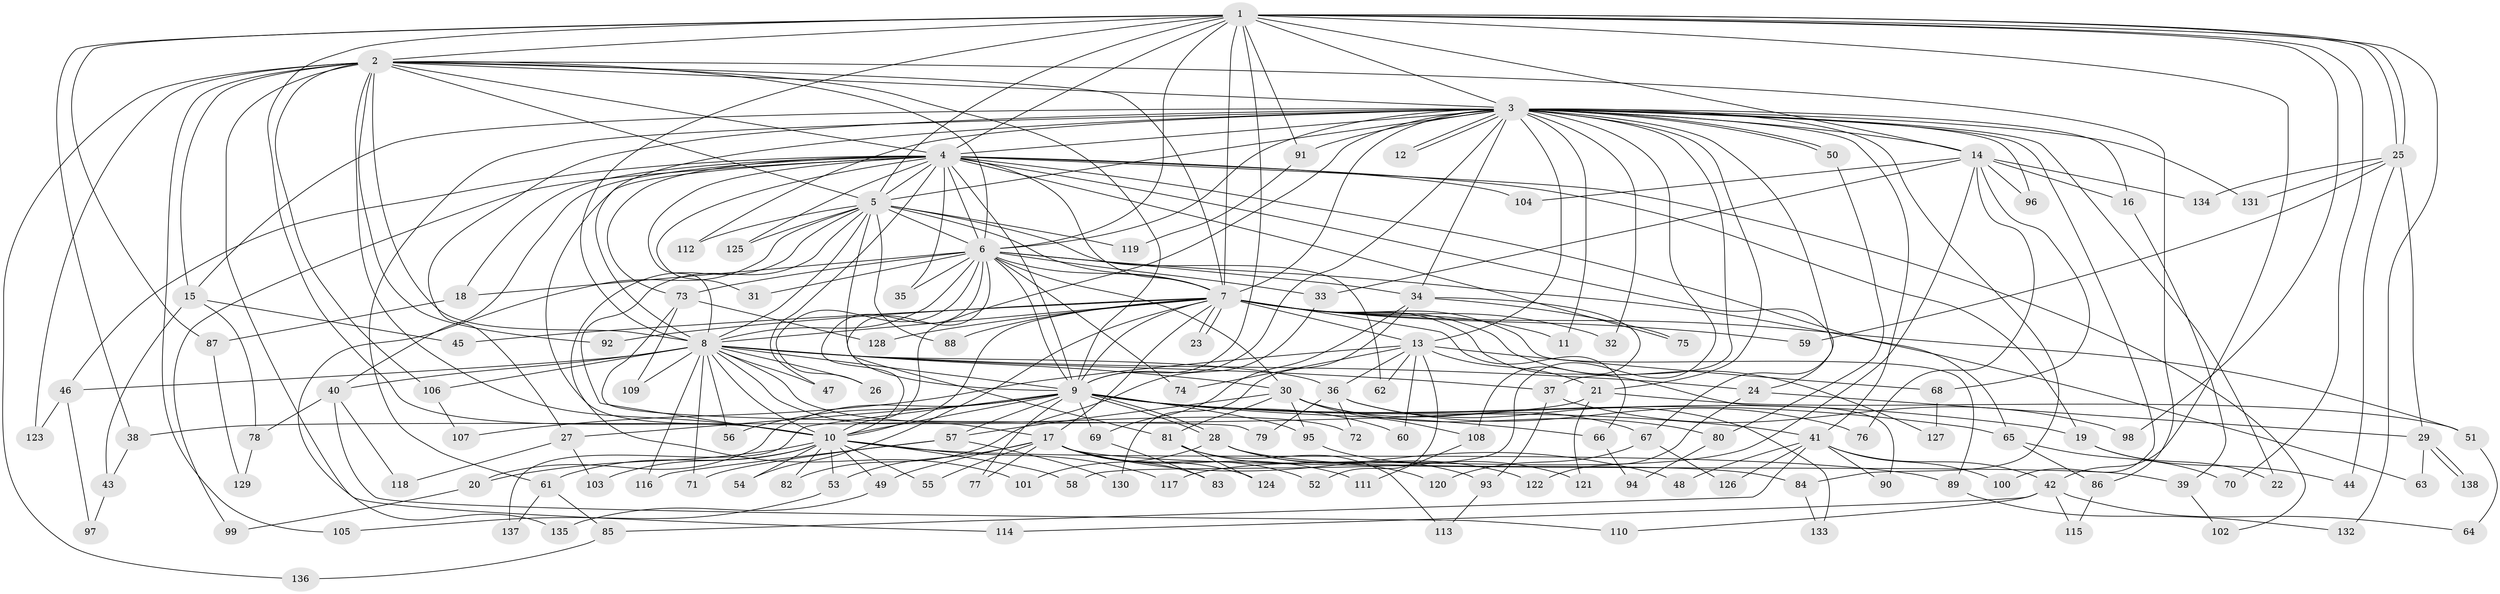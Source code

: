 // Generated by graph-tools (version 1.1) at 2025/25/03/09/25 03:25:50]
// undirected, 138 vertices, 301 edges
graph export_dot {
graph [start="1"]
  node [color=gray90,style=filled];
  1;
  2;
  3;
  4;
  5;
  6;
  7;
  8;
  9;
  10;
  11;
  12;
  13;
  14;
  15;
  16;
  17;
  18;
  19;
  20;
  21;
  22;
  23;
  24;
  25;
  26;
  27;
  28;
  29;
  30;
  31;
  32;
  33;
  34;
  35;
  36;
  37;
  38;
  39;
  40;
  41;
  42;
  43;
  44;
  45;
  46;
  47;
  48;
  49;
  50;
  51;
  52;
  53;
  54;
  55;
  56;
  57;
  58;
  59;
  60;
  61;
  62;
  63;
  64;
  65;
  66;
  67;
  68;
  69;
  70;
  71;
  72;
  73;
  74;
  75;
  76;
  77;
  78;
  79;
  80;
  81;
  82;
  83;
  84;
  85;
  86;
  87;
  88;
  89;
  90;
  91;
  92;
  93;
  94;
  95;
  96;
  97;
  98;
  99;
  100;
  101;
  102;
  103;
  104;
  105;
  106;
  107;
  108;
  109;
  110;
  111;
  112;
  113;
  114;
  115;
  116;
  117;
  118;
  119;
  120;
  121;
  122;
  123;
  124;
  125;
  126;
  127;
  128;
  129;
  130;
  131;
  132;
  133;
  134;
  135;
  136;
  137;
  138;
  1 -- 2;
  1 -- 3;
  1 -- 4;
  1 -- 5;
  1 -- 6;
  1 -- 7;
  1 -- 8;
  1 -- 9;
  1 -- 10;
  1 -- 14;
  1 -- 25;
  1 -- 25;
  1 -- 38;
  1 -- 42;
  1 -- 70;
  1 -- 87;
  1 -- 91;
  1 -- 98;
  1 -- 132;
  2 -- 3;
  2 -- 4;
  2 -- 5;
  2 -- 6;
  2 -- 7;
  2 -- 8;
  2 -- 9;
  2 -- 10;
  2 -- 15;
  2 -- 86;
  2 -- 92;
  2 -- 105;
  2 -- 106;
  2 -- 114;
  2 -- 123;
  2 -- 136;
  3 -- 4;
  3 -- 5;
  3 -- 6;
  3 -- 7;
  3 -- 8;
  3 -- 9;
  3 -- 10;
  3 -- 11;
  3 -- 12;
  3 -- 12;
  3 -- 13;
  3 -- 14;
  3 -- 15;
  3 -- 16;
  3 -- 21;
  3 -- 22;
  3 -- 27;
  3 -- 32;
  3 -- 34;
  3 -- 37;
  3 -- 41;
  3 -- 50;
  3 -- 50;
  3 -- 58;
  3 -- 61;
  3 -- 67;
  3 -- 84;
  3 -- 91;
  3 -- 96;
  3 -- 100;
  3 -- 112;
  3 -- 131;
  4 -- 5;
  4 -- 6;
  4 -- 7;
  4 -- 8;
  4 -- 9;
  4 -- 10;
  4 -- 18;
  4 -- 19;
  4 -- 24;
  4 -- 31;
  4 -- 35;
  4 -- 40;
  4 -- 46;
  4 -- 47;
  4 -- 65;
  4 -- 73;
  4 -- 75;
  4 -- 99;
  4 -- 102;
  4 -- 104;
  4 -- 125;
  5 -- 6;
  5 -- 7;
  5 -- 8;
  5 -- 9;
  5 -- 10;
  5 -- 62;
  5 -- 88;
  5 -- 101;
  5 -- 112;
  5 -- 119;
  5 -- 125;
  5 -- 135;
  6 -- 7;
  6 -- 8;
  6 -- 9;
  6 -- 10;
  6 -- 18;
  6 -- 26;
  6 -- 30;
  6 -- 31;
  6 -- 33;
  6 -- 34;
  6 -- 35;
  6 -- 63;
  6 -- 73;
  6 -- 74;
  6 -- 81;
  7 -- 8;
  7 -- 9;
  7 -- 10;
  7 -- 11;
  7 -- 13;
  7 -- 17;
  7 -- 23;
  7 -- 23;
  7 -- 32;
  7 -- 45;
  7 -- 51;
  7 -- 54;
  7 -- 59;
  7 -- 66;
  7 -- 88;
  7 -- 89;
  7 -- 90;
  7 -- 92;
  7 -- 127;
  7 -- 128;
  8 -- 9;
  8 -- 10;
  8 -- 17;
  8 -- 24;
  8 -- 26;
  8 -- 30;
  8 -- 36;
  8 -- 37;
  8 -- 40;
  8 -- 46;
  8 -- 47;
  8 -- 56;
  8 -- 71;
  8 -- 72;
  8 -- 106;
  8 -- 109;
  8 -- 116;
  9 -- 10;
  9 -- 19;
  9 -- 20;
  9 -- 27;
  9 -- 28;
  9 -- 28;
  9 -- 41;
  9 -- 56;
  9 -- 57;
  9 -- 60;
  9 -- 65;
  9 -- 66;
  9 -- 69;
  9 -- 77;
  9 -- 95;
  9 -- 137;
  10 -- 20;
  10 -- 49;
  10 -- 53;
  10 -- 54;
  10 -- 55;
  10 -- 58;
  10 -- 61;
  10 -- 82;
  10 -- 89;
  10 -- 103;
  10 -- 117;
  13 -- 21;
  13 -- 36;
  13 -- 52;
  13 -- 60;
  13 -- 62;
  13 -- 68;
  13 -- 74;
  13 -- 107;
  14 -- 16;
  14 -- 33;
  14 -- 68;
  14 -- 76;
  14 -- 96;
  14 -- 104;
  14 -- 117;
  14 -- 134;
  15 -- 43;
  15 -- 45;
  15 -- 78;
  16 -- 39;
  17 -- 39;
  17 -- 48;
  17 -- 49;
  17 -- 52;
  17 -- 53;
  17 -- 55;
  17 -- 77;
  17 -- 83;
  17 -- 111;
  17 -- 124;
  18 -- 87;
  19 -- 22;
  19 -- 44;
  20 -- 99;
  21 -- 38;
  21 -- 51;
  21 -- 121;
  24 -- 29;
  24 -- 122;
  25 -- 29;
  25 -- 44;
  25 -- 59;
  25 -- 131;
  25 -- 134;
  27 -- 103;
  27 -- 118;
  28 -- 84;
  28 -- 93;
  28 -- 101;
  28 -- 122;
  29 -- 63;
  29 -- 138;
  29 -- 138;
  30 -- 57;
  30 -- 67;
  30 -- 80;
  30 -- 81;
  30 -- 95;
  30 -- 108;
  33 -- 82;
  34 -- 69;
  34 -- 75;
  34 -- 108;
  34 -- 130;
  36 -- 72;
  36 -- 76;
  36 -- 79;
  36 -- 133;
  37 -- 93;
  37 -- 98;
  38 -- 43;
  39 -- 102;
  40 -- 78;
  40 -- 110;
  40 -- 118;
  41 -- 42;
  41 -- 48;
  41 -- 85;
  41 -- 90;
  41 -- 100;
  41 -- 126;
  42 -- 64;
  42 -- 110;
  42 -- 114;
  42 -- 115;
  43 -- 97;
  46 -- 97;
  46 -- 123;
  49 -- 135;
  50 -- 80;
  51 -- 64;
  53 -- 105;
  57 -- 71;
  57 -- 116;
  57 -- 130;
  61 -- 85;
  61 -- 137;
  65 -- 70;
  65 -- 86;
  66 -- 94;
  67 -- 120;
  67 -- 126;
  68 -- 127;
  69 -- 83;
  73 -- 79;
  73 -- 109;
  73 -- 128;
  78 -- 129;
  80 -- 94;
  81 -- 113;
  81 -- 120;
  81 -- 124;
  84 -- 133;
  85 -- 136;
  86 -- 115;
  87 -- 129;
  89 -- 132;
  91 -- 119;
  93 -- 113;
  95 -- 121;
  106 -- 107;
  108 -- 111;
}
